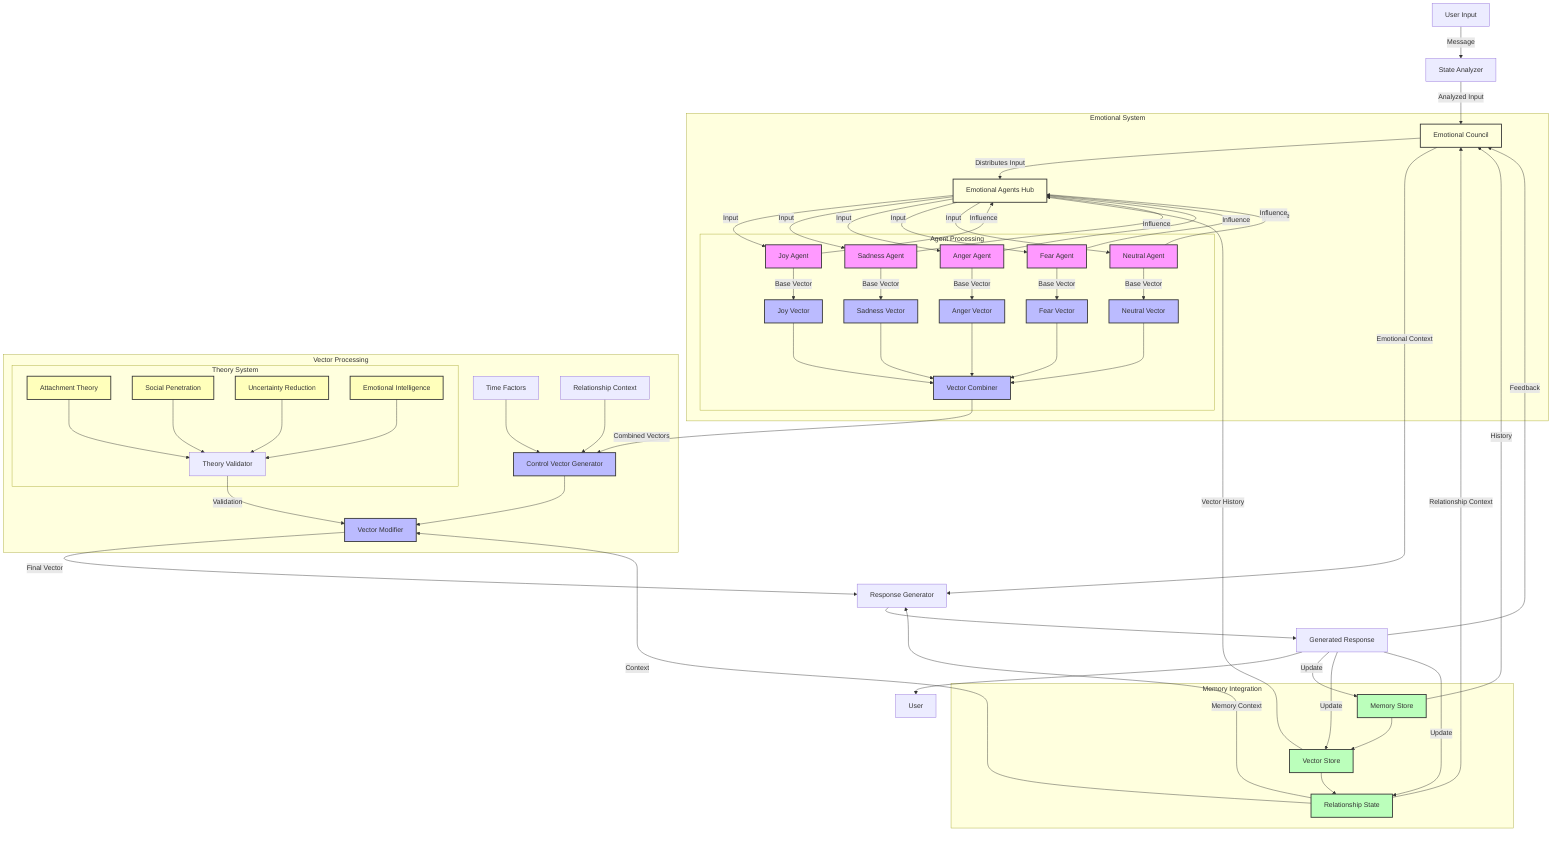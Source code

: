 graph TD
    %% User Input Flow
    U[User Input] -->|Message| S[State Analyzer]
    S -->|Analyzed Input| EC[Emotional Council]
    
    %% Emotional Council and Agents
    subgraph "Emotional System"
        EC -->|Distributes Input| EA[Emotional Agents Hub]
        
        EA -->|Input| JOY[Joy Agent]
        EA -->|Input| SAD[Sadness Agent]
        EA -->|Input| ANG[Anger Agent]
        EA -->|Input| FEA[Fear Agent]
        EA -->|Input| NEU[Neutral Agent]
        
        %% Agent Interconnections
        JOY -->|Influence| EA
        SAD -->|Influence| EA
        ANG -->|Influence| EA
        FEA -->|Influence| EA
        NEU -->|Influence| EA
        
        %% Each Agent's Internal Processing
        subgraph "Agent Processing"
            JOY -->|Base Vector| JV[Joy Vector]
            SAD -->|Base Vector| SV[Sadness Vector]
            ANG -->|Base Vector| AV[Anger Vector]
            FEA -->|Base Vector| FV[Fear Vector]
            NEU -->|Base Vector| NV[Neutral Vector]
            
            %% Vector Combination
            JV --> VC[Vector Combiner]
            SV --> VC
            AV --> VC
            FV --> VC
            NV --> VC
        end
    end
    
    %% Control Vector System
    subgraph "Vector Processing"
        VC -->|Combined Vectors| CV[Control Vector Generator]
        T[Time Factors] --> CV
        R[Relationship Context] --> CV
        
        CV --> M[Vector Modifier]
        
        %% Theory Integration
        subgraph "Theory System"
            AT[Attachment Theory]
            SPT[Social Penetration]
            URT[Uncertainty Reduction]
            EIT[Emotional Intelligence]
            
            AT --> TV[Theory Validator]
            SPT --> TV
            URT --> TV
            EIT --> TV
        end
        
        TV -->|Validation| M
    end
    
    %% Memory System
    subgraph "Memory Integration"
        MS[Memory Store]
        VS[Vector Store]
        RS[Relationship State]
        
        MS --> VS
        VS --> RS
        RS -->|Context| M
        
        %% Memory Feedback
        MS -->|History| EC
        VS -->|Vector History| EA
        RS -->|Relationship Context| EC
    end
    
    %% Response Generation
    M -->|Final Vector| RG[Response Generator]
    EC -->|Emotional Context| RG
    RS -->|Memory Context| RG
    
    %% Output Flow
    RG --> OUT[Generated Response]
    OUT --> U2[User]
    
    %% State Updates
    OUT -->|Update| MS
    OUT -->|Update| VS
    OUT -->|Update| RS
    OUT -->|Feedback| EC
    
    %% Styling
    classDef emotional fill:#f9f,stroke:#333,stroke-width:2px;
    classDef vector fill:#bbf,stroke:#333,stroke-width:2px;
    classDef memory fill:#bfb,stroke:#333,stroke-width:2px;
    classDef theory fill:#ffb,stroke:#333,stroke-width:2px;
    classDef council fill:#ffd,stroke:#333,stroke-width:2px;
    
    class JOY,SAD,ANG,FEA,NEU emotional;
    class JV,SV,AV,FV,NV,VC,CV,M vector;
    class MS,VS,RS memory;
    class AT,SPT,URT,EIT theory;
    class EC,EA council;